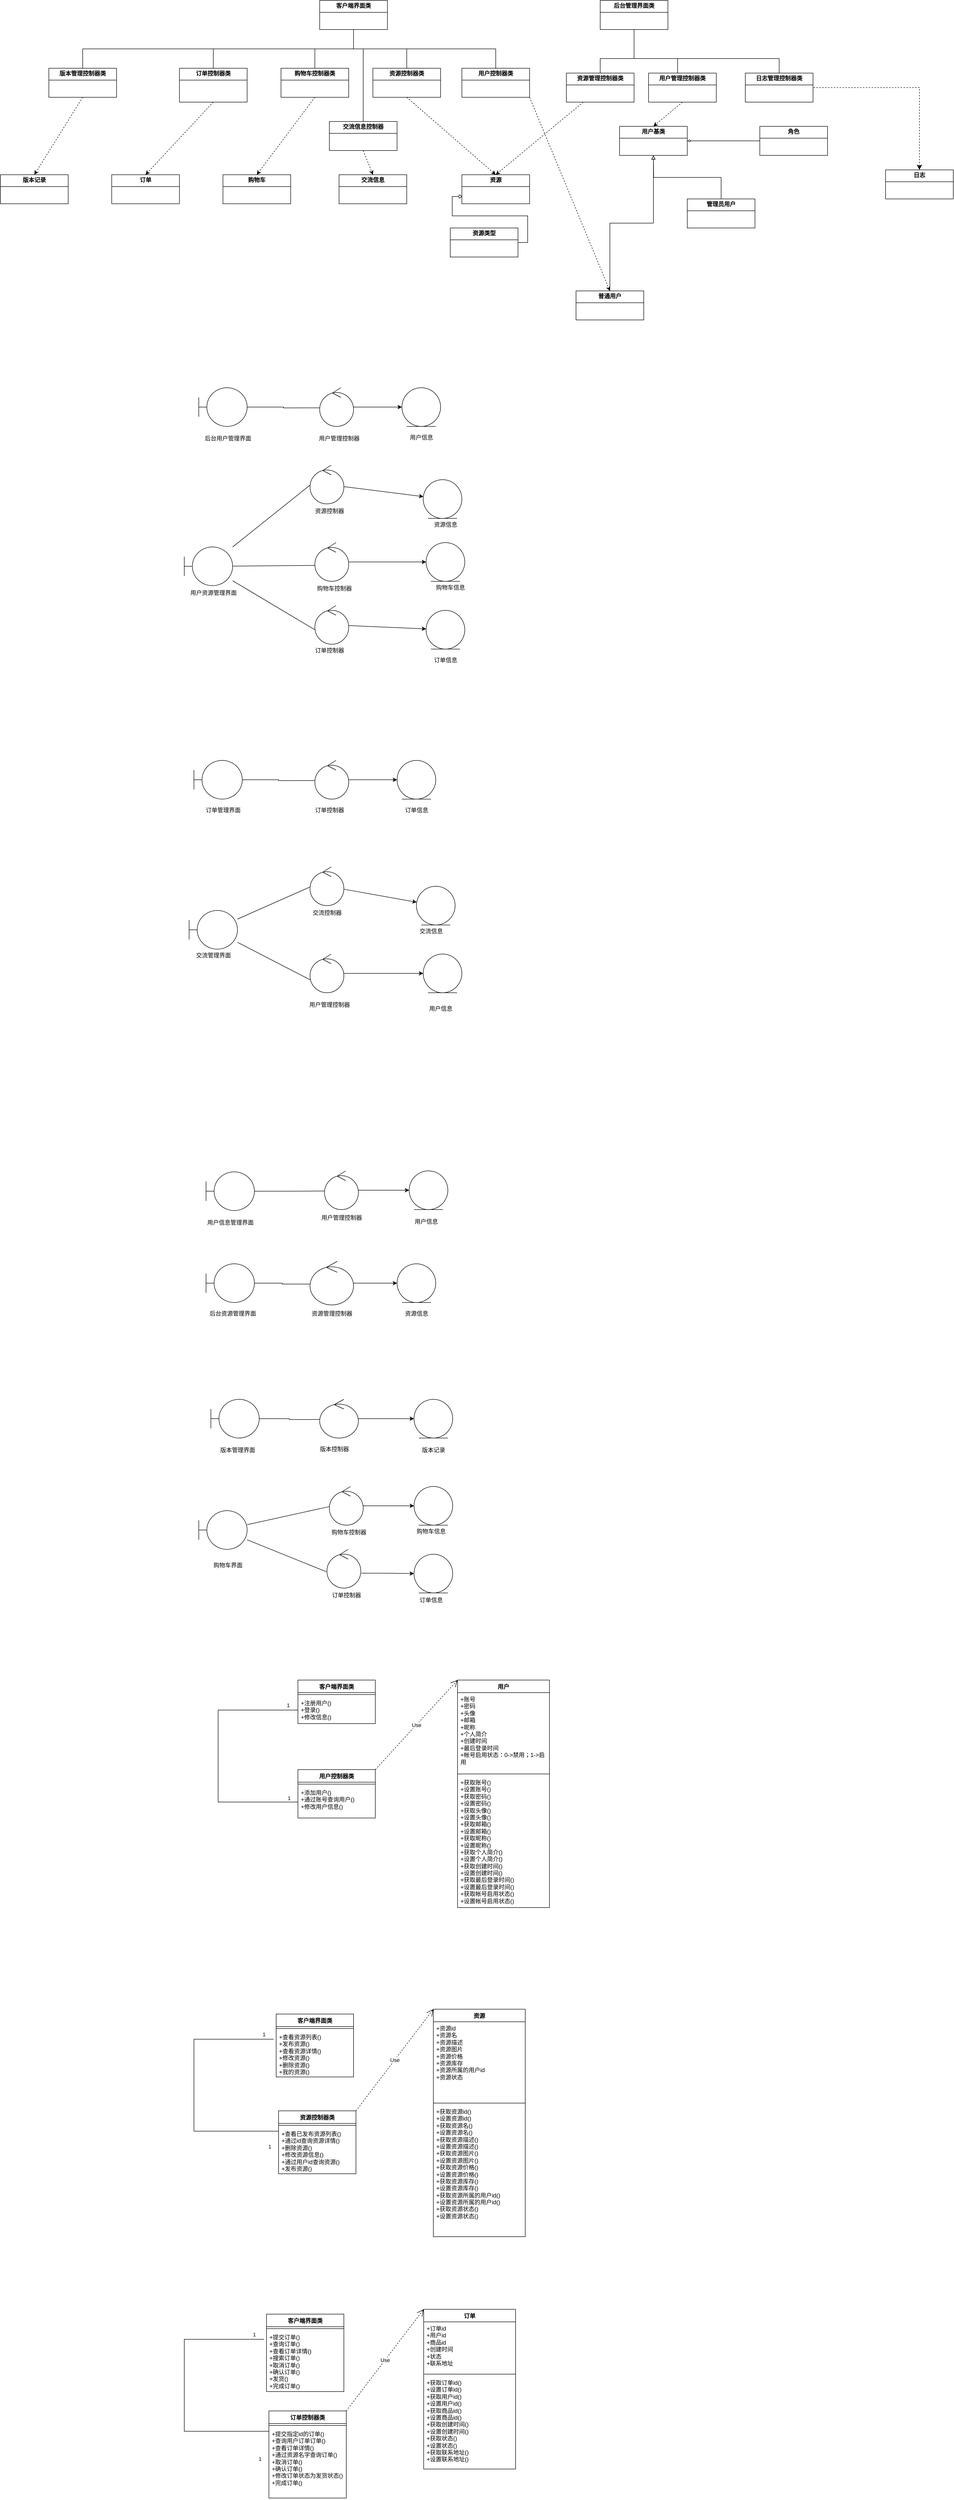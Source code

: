 <mxfile version="24.2.2" type="github" pages="2">
  <diagram id="C5RBs43oDa-KdzZeNtuy" name="Page-1">
    <mxGraphModel dx="2062" dy="624" grid="1" gridSize="10" guides="1" tooltips="1" connect="1" arrows="1" fold="1" page="1" pageScale="1" pageWidth="827" pageHeight="1169" math="0" shadow="0">
      <root>
        <mxCell id="WIyWlLk6GJQsqaUBKTNV-0" />
        <mxCell id="WIyWlLk6GJQsqaUBKTNV-1" parent="WIyWlLk6GJQsqaUBKTNV-0" />
        <mxCell id="E6fifJwDgSD8AQbSED46-12" style="edgeStyle=orthogonalEdgeStyle;rounded=0;orthogonalLoop=1;jettySize=auto;html=1;exitX=1;exitY=0.5;exitDx=0;exitDy=0;entryX=0.5;entryY=1;entryDx=0;entryDy=0;endArrow=none;endFill=0;" parent="WIyWlLk6GJQsqaUBKTNV-1" source="E6fifJwDgSD8AQbSED46-1" target="E6fifJwDgSD8AQbSED46-9" edge="1">
          <mxGeometry relative="1" as="geometry">
            <Array as="points">
              <mxPoint x="800" y="230" />
              <mxPoint x="720" y="230" />
              <mxPoint x="720" y="160" />
              <mxPoint x="630" y="160" />
            </Array>
          </mxGeometry>
        </mxCell>
        <mxCell id="E6fifJwDgSD8AQbSED46-47" style="rounded=0;orthogonalLoop=1;jettySize=auto;html=1;exitX=0.5;exitY=1;exitDx=0;exitDy=0;entryX=0.5;entryY=0;entryDx=0;entryDy=0;dashed=1;" parent="WIyWlLk6GJQsqaUBKTNV-1" source="E6fifJwDgSD8AQbSED46-1" target="E6fifJwDgSD8AQbSED46-13" edge="1">
          <mxGeometry relative="1" as="geometry" />
        </mxCell>
        <mxCell id="E6fifJwDgSD8AQbSED46-1" value="&lt;p style=&quot;margin:0px;margin-top:4px;text-align:center;&quot;&gt;&lt;b&gt;用户管理控制器类&lt;/b&gt;&lt;/p&gt;&lt;hr size=&quot;1&quot; style=&quot;border-style:solid;&quot;&gt;&lt;div style=&quot;height:2px;&quot;&gt;&lt;/div&gt;" style="verticalAlign=top;align=left;overflow=fill;html=1;whiteSpace=wrap;" parent="WIyWlLk6GJQsqaUBKTNV-1" vertex="1">
          <mxGeometry x="660" y="190" width="140" height="60" as="geometry" />
        </mxCell>
        <mxCell id="E6fifJwDgSD8AQbSED46-45" style="edgeStyle=orthogonalEdgeStyle;rounded=0;orthogonalLoop=1;jettySize=auto;html=1;exitX=0.5;exitY=0;exitDx=0;exitDy=0;endArrow=block;endFill=0;" parent="WIyWlLk6GJQsqaUBKTNV-1" source="E6fifJwDgSD8AQbSED46-2" edge="1">
          <mxGeometry relative="1" as="geometry">
            <mxPoint x="670" y="360" as="targetPoint" />
          </mxGeometry>
        </mxCell>
        <mxCell id="E6fifJwDgSD8AQbSED46-2" value="&lt;p style=&quot;margin:0px;margin-top:4px;text-align:center;&quot;&gt;&lt;b&gt;管理员用户&lt;/b&gt;&lt;/p&gt;&lt;hr size=&quot;1&quot; style=&quot;border-style:solid;&quot;&gt;&lt;div style=&quot;height:2px;&quot;&gt;&lt;/div&gt;" style="verticalAlign=top;align=left;overflow=fill;html=1;whiteSpace=wrap;" parent="WIyWlLk6GJQsqaUBKTNV-1" vertex="1">
          <mxGeometry x="740" y="450" width="140" height="60" as="geometry" />
        </mxCell>
        <mxCell id="E6fifJwDgSD8AQbSED46-46" style="edgeStyle=orthogonalEdgeStyle;rounded=0;orthogonalLoop=1;jettySize=auto;html=1;exitX=0;exitY=0.5;exitDx=0;exitDy=0;endArrow=diamondThin;endFill=0;" parent="WIyWlLk6GJQsqaUBKTNV-1" source="E6fifJwDgSD8AQbSED46-3" target="E6fifJwDgSD8AQbSED46-13" edge="1">
          <mxGeometry relative="1" as="geometry" />
        </mxCell>
        <mxCell id="E6fifJwDgSD8AQbSED46-3" value="&lt;p style=&quot;margin:0px;margin-top:4px;text-align:center;&quot;&gt;&lt;b&gt;角色&lt;/b&gt;&lt;/p&gt;&lt;hr size=&quot;1&quot; style=&quot;border-style:solid;&quot;&gt;&lt;div style=&quot;height:2px;&quot;&gt;&lt;/div&gt;" style="verticalAlign=top;align=left;overflow=fill;html=1;whiteSpace=wrap;" parent="WIyWlLk6GJQsqaUBKTNV-1" vertex="1">
          <mxGeometry x="890" y="300" width="140" height="60" as="geometry" />
        </mxCell>
        <mxCell id="E6fifJwDgSD8AQbSED46-4" value="&lt;p style=&quot;margin:0px;margin-top:4px;text-align:center;&quot;&gt;&lt;b&gt;资源&lt;/b&gt;&lt;/p&gt;&lt;hr size=&quot;1&quot; style=&quot;border-style:solid;&quot;&gt;&lt;div style=&quot;height:2px;&quot;&gt;&lt;/div&gt;" style="verticalAlign=top;align=left;overflow=fill;html=1;whiteSpace=wrap;" parent="WIyWlLk6GJQsqaUBKTNV-1" vertex="1">
          <mxGeometry x="274" y="400" width="140" height="60" as="geometry" />
        </mxCell>
        <mxCell id="E6fifJwDgSD8AQbSED46-22" style="edgeStyle=orthogonalEdgeStyle;rounded=0;orthogonalLoop=1;jettySize=auto;html=1;exitX=0.5;exitY=0;exitDx=0;exitDy=0;entryX=0.5;entryY=1;entryDx=0;entryDy=0;endArrow=none;endFill=0;" parent="WIyWlLk6GJQsqaUBKTNV-1" source="E6fifJwDgSD8AQbSED46-5" target="E6fifJwDgSD8AQbSED46-10" edge="1">
          <mxGeometry relative="1" as="geometry" />
        </mxCell>
        <mxCell id="E6fifJwDgSD8AQbSED46-33" style="rounded=0;orthogonalLoop=1;jettySize=auto;html=1;exitX=0.5;exitY=1;exitDx=0;exitDy=0;entryX=0.5;entryY=0;entryDx=0;entryDy=0;dashed=1;" parent="WIyWlLk6GJQsqaUBKTNV-1" source="E6fifJwDgSD8AQbSED46-5" target="E6fifJwDgSD8AQbSED46-20" edge="1">
          <mxGeometry relative="1" as="geometry" />
        </mxCell>
        <mxCell id="E6fifJwDgSD8AQbSED46-5" value="&lt;p style=&quot;margin:0px;margin-top:4px;text-align:center;&quot;&gt;&lt;b&gt;订单控制器类&lt;/b&gt;&lt;/p&gt;&lt;hr size=&quot;1&quot; style=&quot;border-style:solid;&quot;&gt;&lt;div style=&quot;height:2px;&quot;&gt;&lt;/div&gt;" style="verticalAlign=top;align=left;overflow=fill;html=1;whiteSpace=wrap;" parent="WIyWlLk6GJQsqaUBKTNV-1" vertex="1">
          <mxGeometry x="-310" y="180" width="140" height="70" as="geometry" />
        </mxCell>
        <mxCell id="E6fifJwDgSD8AQbSED46-7" value="&lt;p style=&quot;margin:0px;margin-top:4px;text-align:center;&quot;&gt;&lt;b&gt;购物车&lt;/b&gt;&lt;/p&gt;&lt;hr size=&quot;1&quot; style=&quot;border-style:solid;&quot;&gt;&lt;div style=&quot;height:2px;&quot;&gt;&lt;/div&gt;" style="verticalAlign=top;align=left;overflow=fill;html=1;whiteSpace=wrap;" parent="WIyWlLk6GJQsqaUBKTNV-1" vertex="1">
          <mxGeometry x="-220" y="400" width="140" height="60" as="geometry" />
        </mxCell>
        <mxCell id="E6fifJwDgSD8AQbSED46-8" value="&lt;p style=&quot;margin:0px;margin-top:4px;text-align:center;&quot;&gt;&lt;b&gt;交流信息&lt;/b&gt;&lt;/p&gt;&lt;hr size=&quot;1&quot; style=&quot;border-style:solid;&quot;&gt;&lt;div style=&quot;height:2px;&quot;&gt;&lt;/div&gt;" style="verticalAlign=top;align=left;overflow=fill;html=1;whiteSpace=wrap;" parent="WIyWlLk6GJQsqaUBKTNV-1" vertex="1">
          <mxGeometry x="20" y="400" width="140" height="60" as="geometry" />
        </mxCell>
        <mxCell id="E6fifJwDgSD8AQbSED46-9" value="&lt;p style=&quot;margin:0px;margin-top:4px;text-align:center;&quot;&gt;&lt;b&gt;后台管理界面类&lt;/b&gt;&lt;/p&gt;&lt;hr size=&quot;1&quot; style=&quot;border-style:solid;&quot;&gt;&lt;div style=&quot;height:2px;&quot;&gt;&lt;/div&gt;" style="verticalAlign=top;align=left;overflow=fill;html=1;whiteSpace=wrap;" parent="WIyWlLk6GJQsqaUBKTNV-1" vertex="1">
          <mxGeometry x="560" y="40" width="140" height="60" as="geometry" />
        </mxCell>
        <mxCell id="E6fifJwDgSD8AQbSED46-10" value="&lt;p style=&quot;margin:0px;margin-top:4px;text-align:center;&quot;&gt;&lt;b&gt;客户端界面类&lt;/b&gt;&lt;/p&gt;&lt;hr size=&quot;1&quot; style=&quot;border-style:solid;&quot;&gt;&lt;div style=&quot;height:2px;&quot;&gt;&lt;/div&gt;" style="verticalAlign=top;align=left;overflow=fill;html=1;whiteSpace=wrap;" parent="WIyWlLk6GJQsqaUBKTNV-1" vertex="1">
          <mxGeometry x="-20" y="40" width="140" height="60" as="geometry" />
        </mxCell>
        <mxCell id="E6fifJwDgSD8AQbSED46-13" value="&lt;p style=&quot;margin:0px;margin-top:4px;text-align:center;&quot;&gt;&lt;b&gt;用户基类&lt;/b&gt;&lt;/p&gt;&lt;hr size=&quot;1&quot; style=&quot;border-style:solid;&quot;&gt;&lt;div style=&quot;height:2px;&quot;&gt;&lt;/div&gt;" style="verticalAlign=top;align=left;overflow=fill;html=1;whiteSpace=wrap;" parent="WIyWlLk6GJQsqaUBKTNV-1" vertex="1">
          <mxGeometry x="600" y="300" width="140" height="60" as="geometry" />
        </mxCell>
        <mxCell id="E6fifJwDgSD8AQbSED46-44" style="edgeStyle=orthogonalEdgeStyle;rounded=0;orthogonalLoop=1;jettySize=auto;html=1;exitX=0.5;exitY=0;exitDx=0;exitDy=0;entryX=0.5;entryY=1;entryDx=0;entryDy=0;endArrow=block;endFill=0;" parent="WIyWlLk6GJQsqaUBKTNV-1" source="E6fifJwDgSD8AQbSED46-15" target="E6fifJwDgSD8AQbSED46-13" edge="1">
          <mxGeometry relative="1" as="geometry" />
        </mxCell>
        <mxCell id="E6fifJwDgSD8AQbSED46-15" value="&lt;p style=&quot;margin:0px;margin-top:4px;text-align:center;&quot;&gt;&lt;b&gt;普通用户&lt;/b&gt;&lt;/p&gt;&lt;hr size=&quot;1&quot; style=&quot;border-style:solid;&quot;&gt;&lt;div style=&quot;height:2px;&quot;&gt;&lt;/div&gt;" style="verticalAlign=top;align=left;overflow=fill;html=1;whiteSpace=wrap;" parent="WIyWlLk6GJQsqaUBKTNV-1" vertex="1">
          <mxGeometry x="510" y="640" width="140" height="60" as="geometry" />
        </mxCell>
        <mxCell id="E6fifJwDgSD8AQbSED46-17" style="edgeStyle=orthogonalEdgeStyle;rounded=0;orthogonalLoop=1;jettySize=auto;html=1;entryX=0.5;entryY=1;entryDx=0;entryDy=0;endArrow=none;endFill=0;" parent="WIyWlLk6GJQsqaUBKTNV-1" source="E6fifJwDgSD8AQbSED46-16" target="E6fifJwDgSD8AQbSED46-9" edge="1">
          <mxGeometry relative="1" as="geometry">
            <Array as="points">
              <mxPoint x="560" y="160" />
              <mxPoint x="630" y="160" />
            </Array>
          </mxGeometry>
        </mxCell>
        <mxCell id="E6fifJwDgSD8AQbSED46-43" style="rounded=0;orthogonalLoop=1;jettySize=auto;html=1;exitX=0.25;exitY=1;exitDx=0;exitDy=0;entryX=0.5;entryY=0;entryDx=0;entryDy=0;dashed=1;" parent="WIyWlLk6GJQsqaUBKTNV-1" source="E6fifJwDgSD8AQbSED46-16" target="E6fifJwDgSD8AQbSED46-4" edge="1">
          <mxGeometry relative="1" as="geometry" />
        </mxCell>
        <mxCell id="E6fifJwDgSD8AQbSED46-16" value="&lt;p style=&quot;margin:0px;margin-top:4px;text-align:center;&quot;&gt;&lt;b&gt;资源管理控制器类&lt;/b&gt;&lt;/p&gt;&lt;hr size=&quot;1&quot; style=&quot;border-style:solid;&quot;&gt;&lt;div style=&quot;height:2px;&quot;&gt;&lt;/div&gt;" style="verticalAlign=top;align=left;overflow=fill;html=1;whiteSpace=wrap;" parent="WIyWlLk6GJQsqaUBKTNV-1" vertex="1">
          <mxGeometry x="490" y="190" width="140" height="60" as="geometry" />
        </mxCell>
        <mxCell id="E6fifJwDgSD8AQbSED46-21" style="edgeStyle=orthogonalEdgeStyle;rounded=0;orthogonalLoop=1;jettySize=auto;html=1;exitX=0.5;exitY=0;exitDx=0;exitDy=0;endArrow=none;endFill=0;" parent="WIyWlLk6GJQsqaUBKTNV-1" source="E6fifJwDgSD8AQbSED46-19" target="E6fifJwDgSD8AQbSED46-10" edge="1">
          <mxGeometry relative="1" as="geometry" />
        </mxCell>
        <mxCell id="E6fifJwDgSD8AQbSED46-34" style="rounded=0;orthogonalLoop=1;jettySize=auto;html=1;exitX=0.5;exitY=1;exitDx=0;exitDy=0;entryX=0.5;entryY=0;entryDx=0;entryDy=0;dashed=1;" parent="WIyWlLk6GJQsqaUBKTNV-1" source="E6fifJwDgSD8AQbSED46-19" target="E6fifJwDgSD8AQbSED46-7" edge="1">
          <mxGeometry relative="1" as="geometry" />
        </mxCell>
        <mxCell id="E6fifJwDgSD8AQbSED46-19" value="&lt;p style=&quot;margin:0px;margin-top:4px;text-align:center;&quot;&gt;&lt;b&gt;购物车控制器类&lt;/b&gt;&lt;/p&gt;&lt;hr size=&quot;1&quot; style=&quot;border-style:solid;&quot;&gt;&lt;div style=&quot;height:2px;&quot;&gt;&lt;/div&gt;" style="verticalAlign=top;align=left;overflow=fill;html=1;whiteSpace=wrap;" parent="WIyWlLk6GJQsqaUBKTNV-1" vertex="1">
          <mxGeometry x="-100" y="180" width="140" height="60" as="geometry" />
        </mxCell>
        <mxCell id="E6fifJwDgSD8AQbSED46-20" value="&lt;p style=&quot;margin:0px;margin-top:4px;text-align:center;&quot;&gt;&lt;b&gt;订单&lt;/b&gt;&lt;/p&gt;&lt;hr size=&quot;1&quot; style=&quot;border-style:solid;&quot;&gt;&lt;div style=&quot;height:2px;&quot;&gt;&lt;/div&gt;" style="verticalAlign=top;align=left;overflow=fill;html=1;whiteSpace=wrap;" parent="WIyWlLk6GJQsqaUBKTNV-1" vertex="1">
          <mxGeometry x="-450" y="400" width="140" height="60" as="geometry" />
        </mxCell>
        <mxCell id="E6fifJwDgSD8AQbSED46-24" style="edgeStyle=orthogonalEdgeStyle;rounded=0;orthogonalLoop=1;jettySize=auto;html=1;exitX=0.5;exitY=0;exitDx=0;exitDy=0;entryX=0.5;entryY=1;entryDx=0;entryDy=0;endArrow=none;endFill=0;" parent="WIyWlLk6GJQsqaUBKTNV-1" source="E6fifJwDgSD8AQbSED46-23" target="E6fifJwDgSD8AQbSED46-10" edge="1">
          <mxGeometry relative="1" as="geometry" />
        </mxCell>
        <mxCell id="E6fifJwDgSD8AQbSED46-35" style="rounded=0;orthogonalLoop=1;jettySize=auto;html=1;exitX=0.5;exitY=1;exitDx=0;exitDy=0;entryX=0.5;entryY=0;entryDx=0;entryDy=0;dashed=1;" parent="WIyWlLk6GJQsqaUBKTNV-1" source="E6fifJwDgSD8AQbSED46-23" target="E6fifJwDgSD8AQbSED46-4" edge="1">
          <mxGeometry relative="1" as="geometry" />
        </mxCell>
        <mxCell id="E6fifJwDgSD8AQbSED46-23" value="&lt;p style=&quot;margin:0px;margin-top:4px;text-align:center;&quot;&gt;&lt;b&gt;资源控制器类&lt;/b&gt;&lt;/p&gt;&lt;hr size=&quot;1&quot; style=&quot;border-style:solid;&quot;&gt;&lt;div style=&quot;height:2px;&quot;&gt;&lt;/div&gt;" style="verticalAlign=top;align=left;overflow=fill;html=1;whiteSpace=wrap;" parent="WIyWlLk6GJQsqaUBKTNV-1" vertex="1">
          <mxGeometry x="90" y="180" width="140" height="60" as="geometry" />
        </mxCell>
        <mxCell id="E6fifJwDgSD8AQbSED46-26" style="edgeStyle=orthogonalEdgeStyle;rounded=0;orthogonalLoop=1;jettySize=auto;html=1;exitX=0.5;exitY=0;exitDx=0;exitDy=0;entryX=0.5;entryY=1;entryDx=0;entryDy=0;endArrow=none;endFill=0;" parent="WIyWlLk6GJQsqaUBKTNV-1" source="E6fifJwDgSD8AQbSED46-25" target="E6fifJwDgSD8AQbSED46-10" edge="1">
          <mxGeometry relative="1" as="geometry" />
        </mxCell>
        <mxCell id="E6fifJwDgSD8AQbSED46-42" style="rounded=0;orthogonalLoop=1;jettySize=auto;html=1;exitX=1;exitY=1;exitDx=0;exitDy=0;entryX=0.5;entryY=0;entryDx=0;entryDy=0;dashed=1;" parent="WIyWlLk6GJQsqaUBKTNV-1" source="E6fifJwDgSD8AQbSED46-25" target="E6fifJwDgSD8AQbSED46-15" edge="1">
          <mxGeometry relative="1" as="geometry" />
        </mxCell>
        <mxCell id="E6fifJwDgSD8AQbSED46-25" value="&lt;p style=&quot;margin:0px;margin-top:4px;text-align:center;&quot;&gt;&lt;b&gt;用户控制器类&lt;/b&gt;&lt;/p&gt;&lt;hr size=&quot;1&quot; style=&quot;border-style:solid;&quot;&gt;&lt;div style=&quot;height:2px;&quot;&gt;&lt;/div&gt;" style="verticalAlign=top;align=left;overflow=fill;html=1;whiteSpace=wrap;" parent="WIyWlLk6GJQsqaUBKTNV-1" vertex="1">
          <mxGeometry x="274" y="180" width="140" height="60" as="geometry" />
        </mxCell>
        <mxCell id="E6fifJwDgSD8AQbSED46-30" style="edgeStyle=orthogonalEdgeStyle;rounded=0;orthogonalLoop=1;jettySize=auto;html=1;exitX=0.5;exitY=0;exitDx=0;exitDy=0;entryX=0.5;entryY=1;entryDx=0;entryDy=0;endArrow=none;endFill=0;" parent="WIyWlLk6GJQsqaUBKTNV-1" source="E6fifJwDgSD8AQbSED46-27" target="E6fifJwDgSD8AQbSED46-10" edge="1">
          <mxGeometry relative="1" as="geometry" />
        </mxCell>
        <mxCell id="E6fifJwDgSD8AQbSED46-31" style="rounded=0;orthogonalLoop=1;jettySize=auto;html=1;exitX=0.5;exitY=1;exitDx=0;exitDy=0;entryX=0.5;entryY=0;entryDx=0;entryDy=0;endArrow=classic;endFill=1;dashed=1;" parent="WIyWlLk6GJQsqaUBKTNV-1" source="E6fifJwDgSD8AQbSED46-27" target="E6fifJwDgSD8AQbSED46-29" edge="1">
          <mxGeometry relative="1" as="geometry" />
        </mxCell>
        <mxCell id="E6fifJwDgSD8AQbSED46-27" value="&lt;p style=&quot;margin:0px;margin-top:4px;text-align:center;&quot;&gt;&lt;b&gt;版本管理控制器类&lt;/b&gt;&lt;/p&gt;&lt;hr size=&quot;1&quot; style=&quot;border-style:solid;&quot;&gt;&lt;div style=&quot;height:2px;&quot;&gt;&lt;/div&gt;" style="verticalAlign=top;align=left;overflow=fill;html=1;whiteSpace=wrap;" parent="WIyWlLk6GJQsqaUBKTNV-1" vertex="1">
          <mxGeometry x="-580" y="180" width="140" height="60" as="geometry" />
        </mxCell>
        <mxCell id="E6fifJwDgSD8AQbSED46-29" value="&lt;p style=&quot;margin:0px;margin-top:4px;text-align:center;&quot;&gt;&lt;b&gt;版本记录&lt;/b&gt;&lt;/p&gt;&lt;hr size=&quot;1&quot; style=&quot;border-style:solid;&quot;&gt;&lt;div style=&quot;height:2px;&quot;&gt;&lt;/div&gt;" style="verticalAlign=top;align=left;overflow=fill;html=1;whiteSpace=wrap;" parent="WIyWlLk6GJQsqaUBKTNV-1" vertex="1">
          <mxGeometry x="-680" y="400" width="140" height="60" as="geometry" />
        </mxCell>
        <mxCell id="E6fifJwDgSD8AQbSED46-40" style="edgeStyle=orthogonalEdgeStyle;rounded=0;orthogonalLoop=1;jettySize=auto;html=1;exitX=0.5;exitY=0;exitDx=0;exitDy=0;entryX=0.5;entryY=1;entryDx=0;entryDy=0;endArrow=none;endFill=0;" parent="WIyWlLk6GJQsqaUBKTNV-1" source="E6fifJwDgSD8AQbSED46-36" target="E6fifJwDgSD8AQbSED46-10" edge="1">
          <mxGeometry relative="1" as="geometry">
            <Array as="points">
              <mxPoint x="70" y="140" />
              <mxPoint x="50" y="140" />
            </Array>
          </mxGeometry>
        </mxCell>
        <mxCell id="E6fifJwDgSD8AQbSED46-41" style="rounded=0;orthogonalLoop=1;jettySize=auto;html=1;exitX=0.5;exitY=1;exitDx=0;exitDy=0;entryX=0.5;entryY=0;entryDx=0;entryDy=0;dashed=1;" parent="WIyWlLk6GJQsqaUBKTNV-1" source="E6fifJwDgSD8AQbSED46-36" target="E6fifJwDgSD8AQbSED46-8" edge="1">
          <mxGeometry relative="1" as="geometry" />
        </mxCell>
        <mxCell id="E6fifJwDgSD8AQbSED46-36" value="&lt;p style=&quot;margin:0px;margin-top:4px;text-align:center;&quot;&gt;&lt;b&gt;交流信息控制器&lt;/b&gt;&lt;/p&gt;&lt;hr size=&quot;1&quot; style=&quot;border-style:solid;&quot;&gt;&lt;div style=&quot;height:2px;&quot;&gt;&lt;/div&gt;" style="verticalAlign=top;align=left;overflow=fill;html=1;whiteSpace=wrap;" parent="WIyWlLk6GJQsqaUBKTNV-1" vertex="1">
          <mxGeometry y="290" width="140" height="60" as="geometry" />
        </mxCell>
        <mxCell id="E6fifJwDgSD8AQbSED46-49" style="edgeStyle=orthogonalEdgeStyle;rounded=0;orthogonalLoop=1;jettySize=auto;html=1;exitX=1;exitY=0.5;exitDx=0;exitDy=0;entryX=0;entryY=0.75;entryDx=0;entryDy=0;endArrow=diamond;endFill=0;" parent="WIyWlLk6GJQsqaUBKTNV-1" source="E6fifJwDgSD8AQbSED46-48" target="E6fifJwDgSD8AQbSED46-4" edge="1">
          <mxGeometry relative="1" as="geometry" />
        </mxCell>
        <mxCell id="E6fifJwDgSD8AQbSED46-48" value="&lt;p style=&quot;margin:0px;margin-top:4px;text-align:center;&quot;&gt;&lt;b&gt;资源类型&lt;/b&gt;&lt;/p&gt;&lt;hr size=&quot;1&quot; style=&quot;border-style:solid;&quot;&gt;&lt;div style=&quot;height:2px;&quot;&gt;&lt;/div&gt;" style="verticalAlign=top;align=left;overflow=fill;html=1;whiteSpace=wrap;" parent="WIyWlLk6GJQsqaUBKTNV-1" vertex="1">
          <mxGeometry x="250" y="510" width="140" height="60" as="geometry" />
        </mxCell>
        <mxCell id="E6fifJwDgSD8AQbSED46-54" value="" style="shape=umlBoundary;whiteSpace=wrap;html=1;" parent="WIyWlLk6GJQsqaUBKTNV-1" vertex="1">
          <mxGeometry x="-270" y="840" width="100" height="80" as="geometry" />
        </mxCell>
        <mxCell id="E6fifJwDgSD8AQbSED46-55" value="" style="ellipse;shape=umlEntity;whiteSpace=wrap;html=1;" parent="WIyWlLk6GJQsqaUBKTNV-1" vertex="1">
          <mxGeometry x="150" y="840" width="80" height="80" as="geometry" />
        </mxCell>
        <mxCell id="E6fifJwDgSD8AQbSED46-58" style="edgeStyle=orthogonalEdgeStyle;rounded=0;orthogonalLoop=1;jettySize=auto;html=1;" parent="WIyWlLk6GJQsqaUBKTNV-1" source="E6fifJwDgSD8AQbSED46-56" target="E6fifJwDgSD8AQbSED46-55" edge="1">
          <mxGeometry relative="1" as="geometry" />
        </mxCell>
        <mxCell id="E6fifJwDgSD8AQbSED46-56" value="" style="ellipse;shape=umlControl;whiteSpace=wrap;html=1;" parent="WIyWlLk6GJQsqaUBKTNV-1" vertex="1">
          <mxGeometry x="-20" y="840" width="70" height="80" as="geometry" />
        </mxCell>
        <mxCell id="E6fifJwDgSD8AQbSED46-57" style="edgeStyle=orthogonalEdgeStyle;rounded=0;orthogonalLoop=1;jettySize=auto;html=1;entryX=-0.007;entryY=0.521;entryDx=0;entryDy=0;entryPerimeter=0;endArrow=none;endFill=0;" parent="WIyWlLk6GJQsqaUBKTNV-1" source="E6fifJwDgSD8AQbSED46-54" target="E6fifJwDgSD8AQbSED46-56" edge="1">
          <mxGeometry relative="1" as="geometry" />
        </mxCell>
        <mxCell id="E6fifJwDgSD8AQbSED46-59" value="" style="shape=umlBoundary;whiteSpace=wrap;html=1;" parent="WIyWlLk6GJQsqaUBKTNV-1" vertex="1">
          <mxGeometry x="-300" y="1169" width="100" height="80" as="geometry" />
        </mxCell>
        <mxCell id="E6fifJwDgSD8AQbSED46-60" value="" style="ellipse;shape=umlEntity;whiteSpace=wrap;html=1;" parent="WIyWlLk6GJQsqaUBKTNV-1" vertex="1">
          <mxGeometry x="194" y="1030" width="80" height="80" as="geometry" />
        </mxCell>
        <mxCell id="E6fifJwDgSD8AQbSED46-61" style="rounded=0;orthogonalLoop=1;jettySize=auto;html=1;" parent="WIyWlLk6GJQsqaUBKTNV-1" source="E6fifJwDgSD8AQbSED46-62" target="E6fifJwDgSD8AQbSED46-60" edge="1">
          <mxGeometry relative="1" as="geometry" />
        </mxCell>
        <mxCell id="E6fifJwDgSD8AQbSED46-62" value="" style="ellipse;shape=umlControl;whiteSpace=wrap;html=1;" parent="WIyWlLk6GJQsqaUBKTNV-1" vertex="1">
          <mxGeometry x="-40" y="1000" width="70" height="80" as="geometry" />
        </mxCell>
        <mxCell id="E6fifJwDgSD8AQbSED46-63" style="rounded=0;orthogonalLoop=1;jettySize=auto;html=1;entryX=-0.007;entryY=0.521;entryDx=0;entryDy=0;entryPerimeter=0;endArrow=none;endFill=0;" parent="WIyWlLk6GJQsqaUBKTNV-1" source="E6fifJwDgSD8AQbSED46-59" target="E6fifJwDgSD8AQbSED46-62" edge="1">
          <mxGeometry relative="1" as="geometry" />
        </mxCell>
        <mxCell id="E6fifJwDgSD8AQbSED46-67" style="rounded=0;orthogonalLoop=1;jettySize=auto;html=1;entryX=0;entryY=0.5;entryDx=0;entryDy=0;" parent="WIyWlLk6GJQsqaUBKTNV-1" source="E6fifJwDgSD8AQbSED46-64" target="E6fifJwDgSD8AQbSED46-65" edge="1">
          <mxGeometry relative="1" as="geometry" />
        </mxCell>
        <mxCell id="E6fifJwDgSD8AQbSED46-64" value="" style="ellipse;shape=umlControl;whiteSpace=wrap;html=1;" parent="WIyWlLk6GJQsqaUBKTNV-1" vertex="1">
          <mxGeometry x="-30" y="1160" width="70" height="80" as="geometry" />
        </mxCell>
        <mxCell id="E6fifJwDgSD8AQbSED46-65" value="" style="ellipse;shape=umlEntity;whiteSpace=wrap;html=1;" parent="WIyWlLk6GJQsqaUBKTNV-1" vertex="1">
          <mxGeometry x="200" y="1160" width="80" height="80" as="geometry" />
        </mxCell>
        <mxCell id="E6fifJwDgSD8AQbSED46-66" style="rounded=0;orthogonalLoop=1;jettySize=auto;html=1;entryX=-0.006;entryY=0.589;entryDx=0;entryDy=0;entryPerimeter=0;endArrow=none;endFill=0;" parent="WIyWlLk6GJQsqaUBKTNV-1" source="E6fifJwDgSD8AQbSED46-59" target="E6fifJwDgSD8AQbSED46-64" edge="1">
          <mxGeometry relative="1" as="geometry" />
        </mxCell>
        <mxCell id="E6fifJwDgSD8AQbSED46-71" style="rounded=0;orthogonalLoop=1;jettySize=auto;html=1;" parent="WIyWlLk6GJQsqaUBKTNV-1" source="E6fifJwDgSD8AQbSED46-68" target="E6fifJwDgSD8AQbSED46-70" edge="1">
          <mxGeometry relative="1" as="geometry" />
        </mxCell>
        <mxCell id="E6fifJwDgSD8AQbSED46-68" value="" style="ellipse;shape=umlControl;whiteSpace=wrap;html=1;" parent="WIyWlLk6GJQsqaUBKTNV-1" vertex="1">
          <mxGeometry x="-30" y="1290" width="70" height="80" as="geometry" />
        </mxCell>
        <mxCell id="E6fifJwDgSD8AQbSED46-69" style="rounded=0;orthogonalLoop=1;jettySize=auto;html=1;entryX=-0.006;entryY=0.623;entryDx=0;entryDy=0;entryPerimeter=0;endArrow=none;endFill=0;" parent="WIyWlLk6GJQsqaUBKTNV-1" source="E6fifJwDgSD8AQbSED46-59" target="E6fifJwDgSD8AQbSED46-68" edge="1">
          <mxGeometry relative="1" as="geometry" />
        </mxCell>
        <mxCell id="E6fifJwDgSD8AQbSED46-70" value="" style="ellipse;shape=umlEntity;whiteSpace=wrap;html=1;" parent="WIyWlLk6GJQsqaUBKTNV-1" vertex="1">
          <mxGeometry x="200" y="1300" width="80" height="80" as="geometry" />
        </mxCell>
        <mxCell id="E6fifJwDgSD8AQbSED46-72" value="" style="shape=umlBoundary;whiteSpace=wrap;html=1;" parent="WIyWlLk6GJQsqaUBKTNV-1" vertex="1">
          <mxGeometry x="-280" y="1610" width="100" height="80" as="geometry" />
        </mxCell>
        <mxCell id="E6fifJwDgSD8AQbSED46-73" value="" style="ellipse;shape=umlEntity;whiteSpace=wrap;html=1;" parent="WIyWlLk6GJQsqaUBKTNV-1" vertex="1">
          <mxGeometry x="140" y="1610" width="80" height="80" as="geometry" />
        </mxCell>
        <mxCell id="E6fifJwDgSD8AQbSED46-74" style="edgeStyle=orthogonalEdgeStyle;rounded=0;orthogonalLoop=1;jettySize=auto;html=1;" parent="WIyWlLk6GJQsqaUBKTNV-1" source="E6fifJwDgSD8AQbSED46-75" target="E6fifJwDgSD8AQbSED46-73" edge="1">
          <mxGeometry relative="1" as="geometry" />
        </mxCell>
        <mxCell id="E6fifJwDgSD8AQbSED46-75" value="" style="ellipse;shape=umlControl;whiteSpace=wrap;html=1;" parent="WIyWlLk6GJQsqaUBKTNV-1" vertex="1">
          <mxGeometry x="-30" y="1610" width="70" height="80" as="geometry" />
        </mxCell>
        <mxCell id="E6fifJwDgSD8AQbSED46-76" style="edgeStyle=orthogonalEdgeStyle;rounded=0;orthogonalLoop=1;jettySize=auto;html=1;entryX=-0.007;entryY=0.521;entryDx=0;entryDy=0;entryPerimeter=0;endArrow=none;endFill=0;" parent="WIyWlLk6GJQsqaUBKTNV-1" source="E6fifJwDgSD8AQbSED46-72" target="E6fifJwDgSD8AQbSED46-75" edge="1">
          <mxGeometry relative="1" as="geometry" />
        </mxCell>
        <mxCell id="E6fifJwDgSD8AQbSED46-77" value="" style="shape=umlBoundary;whiteSpace=wrap;html=1;" parent="WIyWlLk6GJQsqaUBKTNV-1" vertex="1">
          <mxGeometry x="-290" y="1920" width="100" height="80" as="geometry" />
        </mxCell>
        <mxCell id="E6fifJwDgSD8AQbSED46-78" value="" style="ellipse;shape=umlEntity;whiteSpace=wrap;html=1;" parent="WIyWlLk6GJQsqaUBKTNV-1" vertex="1">
          <mxGeometry x="180" y="1870" width="80" height="80" as="geometry" />
        </mxCell>
        <mxCell id="E6fifJwDgSD8AQbSED46-79" style="rounded=0;orthogonalLoop=1;jettySize=auto;html=1;" parent="WIyWlLk6GJQsqaUBKTNV-1" source="E6fifJwDgSD8AQbSED46-80" target="E6fifJwDgSD8AQbSED46-78" edge="1">
          <mxGeometry relative="1" as="geometry" />
        </mxCell>
        <mxCell id="E6fifJwDgSD8AQbSED46-80" value="" style="ellipse;shape=umlControl;whiteSpace=wrap;html=1;" parent="WIyWlLk6GJQsqaUBKTNV-1" vertex="1">
          <mxGeometry x="-40" y="1830" width="70" height="80" as="geometry" />
        </mxCell>
        <mxCell id="E6fifJwDgSD8AQbSED46-81" style="rounded=0;orthogonalLoop=1;jettySize=auto;html=1;entryX=-0.007;entryY=0.521;entryDx=0;entryDy=0;entryPerimeter=0;endArrow=none;endFill=0;" parent="WIyWlLk6GJQsqaUBKTNV-1" source="E6fifJwDgSD8AQbSED46-77" target="E6fifJwDgSD8AQbSED46-80" edge="1">
          <mxGeometry relative="1" as="geometry" />
        </mxCell>
        <mxCell id="E6fifJwDgSD8AQbSED46-83" value="" style="ellipse;shape=umlEntity;whiteSpace=wrap;html=1;" parent="WIyWlLk6GJQsqaUBKTNV-1" vertex="1">
          <mxGeometry x="194" y="2010" width="80" height="80" as="geometry" />
        </mxCell>
        <mxCell id="E6fifJwDgSD8AQbSED46-88" style="edgeStyle=orthogonalEdgeStyle;rounded=0;orthogonalLoop=1;jettySize=auto;html=1;" parent="WIyWlLk6GJQsqaUBKTNV-1" source="E6fifJwDgSD8AQbSED46-84" target="E6fifJwDgSD8AQbSED46-83" edge="1">
          <mxGeometry relative="1" as="geometry" />
        </mxCell>
        <mxCell id="E6fifJwDgSD8AQbSED46-84" value="" style="ellipse;shape=umlControl;whiteSpace=wrap;html=1;" parent="WIyWlLk6GJQsqaUBKTNV-1" vertex="1">
          <mxGeometry x="-40" y="2010" width="70" height="80" as="geometry" />
        </mxCell>
        <mxCell id="E6fifJwDgSD8AQbSED46-85" style="rounded=0;orthogonalLoop=1;jettySize=auto;html=1;entryX=0.006;entryY=0.667;entryDx=0;entryDy=0;entryPerimeter=0;endArrow=none;endFill=0;" parent="WIyWlLk6GJQsqaUBKTNV-1" source="E6fifJwDgSD8AQbSED46-77" target="E6fifJwDgSD8AQbSED46-84" edge="1">
          <mxGeometry relative="1" as="geometry" />
        </mxCell>
        <mxCell id="E6fifJwDgSD8AQbSED46-89" value="" style="shape=umlBoundary;whiteSpace=wrap;html=1;" parent="WIyWlLk6GJQsqaUBKTNV-1" vertex="1">
          <mxGeometry x="-255" y="2460" width="100" height="80" as="geometry" />
        </mxCell>
        <mxCell id="E6fifJwDgSD8AQbSED46-90" value="" style="ellipse;shape=umlEntity;whiteSpace=wrap;html=1;" parent="WIyWlLk6GJQsqaUBKTNV-1" vertex="1">
          <mxGeometry x="165" y="2458" width="80" height="80" as="geometry" />
        </mxCell>
        <mxCell id="E6fifJwDgSD8AQbSED46-91" style="edgeStyle=orthogonalEdgeStyle;rounded=0;orthogonalLoop=1;jettySize=auto;html=1;" parent="WIyWlLk6GJQsqaUBKTNV-1" source="E6fifJwDgSD8AQbSED46-92" target="E6fifJwDgSD8AQbSED46-90" edge="1">
          <mxGeometry relative="1" as="geometry" />
        </mxCell>
        <mxCell id="E6fifJwDgSD8AQbSED46-92" value="" style="ellipse;shape=umlControl;whiteSpace=wrap;html=1;" parent="WIyWlLk6GJQsqaUBKTNV-1" vertex="1">
          <mxGeometry x="-10" y="2458" width="70" height="80" as="geometry" />
        </mxCell>
        <mxCell id="E6fifJwDgSD8AQbSED46-93" style="edgeStyle=orthogonalEdgeStyle;rounded=0;orthogonalLoop=1;jettySize=auto;html=1;entryX=-0.007;entryY=0.521;entryDx=0;entryDy=0;entryPerimeter=0;endArrow=none;endFill=0;" parent="WIyWlLk6GJQsqaUBKTNV-1" source="E6fifJwDgSD8AQbSED46-89" target="E6fifJwDgSD8AQbSED46-92" edge="1">
          <mxGeometry relative="1" as="geometry" />
        </mxCell>
        <mxCell id="E6fifJwDgSD8AQbSED46-94" value="" style="shape=umlBoundary;whiteSpace=wrap;html=1;" parent="WIyWlLk6GJQsqaUBKTNV-1" vertex="1">
          <mxGeometry x="-255" y="2650" width="100" height="80" as="geometry" />
        </mxCell>
        <mxCell id="E6fifJwDgSD8AQbSED46-95" value="" style="ellipse;shape=umlEntity;whiteSpace=wrap;html=1;" parent="WIyWlLk6GJQsqaUBKTNV-1" vertex="1">
          <mxGeometry x="140" y="2650" width="80" height="80" as="geometry" />
        </mxCell>
        <mxCell id="E6fifJwDgSD8AQbSED46-96" style="edgeStyle=orthogonalEdgeStyle;rounded=0;orthogonalLoop=1;jettySize=auto;html=1;" parent="WIyWlLk6GJQsqaUBKTNV-1" source="E6fifJwDgSD8AQbSED46-97" target="E6fifJwDgSD8AQbSED46-95" edge="1">
          <mxGeometry relative="1" as="geometry" />
        </mxCell>
        <mxCell id="E6fifJwDgSD8AQbSED46-97" value="" style="ellipse;shape=umlControl;whiteSpace=wrap;html=1;" parent="WIyWlLk6GJQsqaUBKTNV-1" vertex="1">
          <mxGeometry x="-40" y="2645" width="90" height="90" as="geometry" />
        </mxCell>
        <mxCell id="E6fifJwDgSD8AQbSED46-98" style="edgeStyle=orthogonalEdgeStyle;rounded=0;orthogonalLoop=1;jettySize=auto;html=1;entryX=-0.007;entryY=0.521;entryDx=0;entryDy=0;entryPerimeter=0;endArrow=none;endFill=0;" parent="WIyWlLk6GJQsqaUBKTNV-1" source="E6fifJwDgSD8AQbSED46-94" target="E6fifJwDgSD8AQbSED46-97" edge="1">
          <mxGeometry relative="1" as="geometry" />
        </mxCell>
        <mxCell id="E6fifJwDgSD8AQbSED46-99" value="" style="shape=umlBoundary;whiteSpace=wrap;html=1;" parent="WIyWlLk6GJQsqaUBKTNV-1" vertex="1">
          <mxGeometry x="-245" y="2930" width="100" height="80" as="geometry" />
        </mxCell>
        <mxCell id="E6fifJwDgSD8AQbSED46-100" value="" style="ellipse;shape=umlEntity;whiteSpace=wrap;html=1;" parent="WIyWlLk6GJQsqaUBKTNV-1" vertex="1">
          <mxGeometry x="175" y="2930" width="80" height="80" as="geometry" />
        </mxCell>
        <mxCell id="E6fifJwDgSD8AQbSED46-101" style="edgeStyle=orthogonalEdgeStyle;rounded=0;orthogonalLoop=1;jettySize=auto;html=1;" parent="WIyWlLk6GJQsqaUBKTNV-1" source="E6fifJwDgSD8AQbSED46-102" target="E6fifJwDgSD8AQbSED46-100" edge="1">
          <mxGeometry relative="1" as="geometry" />
        </mxCell>
        <mxCell id="E6fifJwDgSD8AQbSED46-102" value="" style="ellipse;shape=umlControl;whiteSpace=wrap;html=1;" parent="WIyWlLk6GJQsqaUBKTNV-1" vertex="1">
          <mxGeometry x="-20" y="2930" width="80" height="80" as="geometry" />
        </mxCell>
        <mxCell id="E6fifJwDgSD8AQbSED46-103" style="edgeStyle=orthogonalEdgeStyle;rounded=0;orthogonalLoop=1;jettySize=auto;html=1;entryX=-0.007;entryY=0.521;entryDx=0;entryDy=0;entryPerimeter=0;endArrow=none;endFill=0;" parent="WIyWlLk6GJQsqaUBKTNV-1" source="E6fifJwDgSD8AQbSED46-99" target="E6fifJwDgSD8AQbSED46-102" edge="1">
          <mxGeometry relative="1" as="geometry" />
        </mxCell>
        <mxCell id="E6fifJwDgSD8AQbSED46-104" value="" style="shape=umlBoundary;whiteSpace=wrap;html=1;" parent="WIyWlLk6GJQsqaUBKTNV-1" vertex="1">
          <mxGeometry x="-270" y="3160" width="100" height="80" as="geometry" />
        </mxCell>
        <mxCell id="E6fifJwDgSD8AQbSED46-105" value="" style="ellipse;shape=umlEntity;whiteSpace=wrap;html=1;" parent="WIyWlLk6GJQsqaUBKTNV-1" vertex="1">
          <mxGeometry x="175" y="3110" width="80" height="80" as="geometry" />
        </mxCell>
        <mxCell id="E6fifJwDgSD8AQbSED46-106" style="edgeStyle=orthogonalEdgeStyle;rounded=0;orthogonalLoop=1;jettySize=auto;html=1;" parent="WIyWlLk6GJQsqaUBKTNV-1" source="E6fifJwDgSD8AQbSED46-107" target="E6fifJwDgSD8AQbSED46-105" edge="1">
          <mxGeometry relative="1" as="geometry" />
        </mxCell>
        <mxCell id="E6fifJwDgSD8AQbSED46-107" value="" style="ellipse;shape=umlControl;whiteSpace=wrap;html=1;" parent="WIyWlLk6GJQsqaUBKTNV-1" vertex="1">
          <mxGeometry y="3110" width="70" height="80" as="geometry" />
        </mxCell>
        <mxCell id="E6fifJwDgSD8AQbSED46-108" style="rounded=0;orthogonalLoop=1;jettySize=auto;html=1;entryX=-0.007;entryY=0.521;entryDx=0;entryDy=0;entryPerimeter=0;endArrow=none;endFill=0;" parent="WIyWlLk6GJQsqaUBKTNV-1" source="E6fifJwDgSD8AQbSED46-104" target="E6fifJwDgSD8AQbSED46-107" edge="1">
          <mxGeometry relative="1" as="geometry" />
        </mxCell>
        <mxCell id="E6fifJwDgSD8AQbSED46-113" style="edgeStyle=orthogonalEdgeStyle;rounded=0;orthogonalLoop=1;jettySize=auto;html=1;entryX=0;entryY=0.5;entryDx=0;entryDy=0;exitX=1.017;exitY=0.615;exitDx=0;exitDy=0;exitPerimeter=0;" parent="WIyWlLk6GJQsqaUBKTNV-1" source="E6fifJwDgSD8AQbSED46-109" target="E6fifJwDgSD8AQbSED46-111" edge="1">
          <mxGeometry relative="1" as="geometry">
            <mxPoint x="70" y="3280" as="sourcePoint" />
          </mxGeometry>
        </mxCell>
        <mxCell id="E6fifJwDgSD8AQbSED46-109" value="" style="ellipse;shape=umlControl;whiteSpace=wrap;html=1;" parent="WIyWlLk6GJQsqaUBKTNV-1" vertex="1">
          <mxGeometry x="-5" y="3240" width="70" height="80" as="geometry" />
        </mxCell>
        <mxCell id="E6fifJwDgSD8AQbSED46-111" value="" style="ellipse;shape=umlEntity;whiteSpace=wrap;html=1;" parent="WIyWlLk6GJQsqaUBKTNV-1" vertex="1">
          <mxGeometry x="175" y="3250" width="80" height="80" as="geometry" />
        </mxCell>
        <mxCell id="E6fifJwDgSD8AQbSED46-112" style="rounded=0;orthogonalLoop=1;jettySize=auto;html=1;entryX=-0.015;entryY=0.579;entryDx=0;entryDy=0;entryPerimeter=0;startArrow=none;startFill=0;endArrow=none;endFill=0;" parent="WIyWlLk6GJQsqaUBKTNV-1" source="E6fifJwDgSD8AQbSED46-104" target="E6fifJwDgSD8AQbSED46-109" edge="1">
          <mxGeometry relative="1" as="geometry" />
        </mxCell>
        <mxCell id="UZ-lk1uzCQPfoFl7Dt6r-1" style="edgeStyle=orthogonalEdgeStyle;rounded=0;orthogonalLoop=1;jettySize=auto;html=1;exitX=0.5;exitY=0;exitDx=0;exitDy=0;entryX=0.5;entryY=1;entryDx=0;entryDy=0;fontSize=12;startSize=8;endSize=8;endArrow=none;endFill=0;" parent="WIyWlLk6GJQsqaUBKTNV-1" source="UZ-lk1uzCQPfoFl7Dt6r-0" target="E6fifJwDgSD8AQbSED46-9" edge="1">
          <mxGeometry relative="1" as="geometry">
            <Array as="points">
              <mxPoint x="930" y="160" />
              <mxPoint x="630" y="160" />
            </Array>
          </mxGeometry>
        </mxCell>
        <mxCell id="UZ-lk1uzCQPfoFl7Dt6r-0" value="&lt;p style=&quot;margin:0px;margin-top:4px;text-align:center;&quot;&gt;&lt;b&gt;日志管理控制器类&lt;/b&gt;&lt;/p&gt;&lt;hr size=&quot;1&quot; style=&quot;border-style:solid;&quot;&gt;&lt;div style=&quot;height:2px;&quot;&gt;&lt;/div&gt;" style="verticalAlign=top;align=left;overflow=fill;html=1;whiteSpace=wrap;" parent="WIyWlLk6GJQsqaUBKTNV-1" vertex="1">
          <mxGeometry x="860" y="190" width="140" height="60" as="geometry" />
        </mxCell>
        <mxCell id="lczEhfvLhjUyzwSgQwKZ-1" style="edgeStyle=orthogonalEdgeStyle;rounded=0;orthogonalLoop=1;jettySize=auto;html=1;exitX=0.5;exitY=0;exitDx=0;exitDy=0;entryX=1;entryY=0.5;entryDx=0;entryDy=0;fontSize=12;startSize=8;endSize=8;strokeColor=default;endArrow=none;endFill=0;startArrow=classic;startFill=1;dashed=1;" parent="WIyWlLk6GJQsqaUBKTNV-1" source="lczEhfvLhjUyzwSgQwKZ-0" target="UZ-lk1uzCQPfoFl7Dt6r-0" edge="1">
          <mxGeometry relative="1" as="geometry" />
        </mxCell>
        <mxCell id="lczEhfvLhjUyzwSgQwKZ-0" value="&lt;p style=&quot;margin:0px;margin-top:4px;text-align:center;&quot;&gt;&lt;b&gt;日志&lt;/b&gt;&lt;/p&gt;&lt;hr size=&quot;1&quot; style=&quot;border-style:solid;&quot;&gt;&lt;div style=&quot;height:2px;&quot;&gt;&lt;/div&gt;" style="verticalAlign=top;align=left;overflow=fill;html=1;whiteSpace=wrap;" parent="WIyWlLk6GJQsqaUBKTNV-1" vertex="1">
          <mxGeometry x="1150" y="390" width="140" height="60" as="geometry" />
        </mxCell>
        <mxCell id="99wwbkXpeO_ZslLZrM_r-0" value="用户信息管理界面" style="text;html=1;align=center;verticalAlign=middle;resizable=0;points=[];autosize=1;strokeColor=none;fillColor=none;" parent="WIyWlLk6GJQsqaUBKTNV-1" vertex="1">
          <mxGeometry x="-265" y="2550" width="120" height="30" as="geometry" />
        </mxCell>
        <mxCell id="99wwbkXpeO_ZslLZrM_r-1" value="用户管理控制器" style="text;html=1;align=center;verticalAlign=middle;resizable=0;points=[];autosize=1;strokeColor=none;fillColor=none;" parent="WIyWlLk6GJQsqaUBKTNV-1" vertex="1">
          <mxGeometry x="-30" y="2540" width="110" height="30" as="geometry" />
        </mxCell>
        <mxCell id="99wwbkXpeO_ZslLZrM_r-2" value="用户信息" style="text;html=1;align=center;verticalAlign=middle;resizable=0;points=[];autosize=1;strokeColor=none;fillColor=none;" parent="WIyWlLk6GJQsqaUBKTNV-1" vertex="1">
          <mxGeometry x="165" y="2548" width="70" height="30" as="geometry" />
        </mxCell>
        <mxCell id="99wwbkXpeO_ZslLZrM_r-3" value="后台资源管理界面" style="text;html=1;align=center;verticalAlign=middle;resizable=0;points=[];autosize=1;strokeColor=none;fillColor=none;" parent="WIyWlLk6GJQsqaUBKTNV-1" vertex="1">
          <mxGeometry x="-260" y="2738" width="120" height="30" as="geometry" />
        </mxCell>
        <mxCell id="99wwbkXpeO_ZslLZrM_r-4" value="资源管理控制器" style="text;html=1;align=center;verticalAlign=middle;resizable=0;points=[];autosize=1;strokeColor=none;fillColor=none;" parent="WIyWlLk6GJQsqaUBKTNV-1" vertex="1">
          <mxGeometry x="-50" y="2738" width="110" height="30" as="geometry" />
        </mxCell>
        <mxCell id="99wwbkXpeO_ZslLZrM_r-5" value="资源信息" style="text;html=1;align=center;verticalAlign=middle;resizable=0;points=[];autosize=1;strokeColor=none;fillColor=none;" parent="WIyWlLk6GJQsqaUBKTNV-1" vertex="1">
          <mxGeometry x="145" y="2738" width="70" height="30" as="geometry" />
        </mxCell>
        <mxCell id="99wwbkXpeO_ZslLZrM_r-6" value="版本管理界面" style="text;html=1;align=center;verticalAlign=middle;resizable=0;points=[];autosize=1;strokeColor=none;fillColor=none;" parent="WIyWlLk6GJQsqaUBKTNV-1" vertex="1">
          <mxGeometry x="-240" y="3020" width="100" height="30" as="geometry" />
        </mxCell>
        <mxCell id="99wwbkXpeO_ZslLZrM_r-7" value="版本控制器" style="text;html=1;align=center;verticalAlign=middle;resizable=0;points=[];autosize=1;strokeColor=none;fillColor=none;" parent="WIyWlLk6GJQsqaUBKTNV-1" vertex="1">
          <mxGeometry x="-30" y="3018" width="80" height="30" as="geometry" />
        </mxCell>
        <mxCell id="99wwbkXpeO_ZslLZrM_r-8" value="版本记录" style="text;html=1;align=center;verticalAlign=middle;resizable=0;points=[];autosize=1;strokeColor=none;fillColor=none;" parent="WIyWlLk6GJQsqaUBKTNV-1" vertex="1">
          <mxGeometry x="180" y="3020" width="70" height="30" as="geometry" />
        </mxCell>
        <mxCell id="99wwbkXpeO_ZslLZrM_r-9" value="购物车界面" style="text;html=1;align=center;verticalAlign=middle;resizable=0;points=[];autosize=1;strokeColor=none;fillColor=none;" parent="WIyWlLk6GJQsqaUBKTNV-1" vertex="1">
          <mxGeometry x="-250" y="3258" width="80" height="30" as="geometry" />
        </mxCell>
        <mxCell id="99wwbkXpeO_ZslLZrM_r-10" value="购物车控制器" style="text;html=1;align=center;verticalAlign=middle;resizable=0;points=[];autosize=1;strokeColor=none;fillColor=none;" parent="WIyWlLk6GJQsqaUBKTNV-1" vertex="1">
          <mxGeometry x="-10" y="3190" width="100" height="30" as="geometry" />
        </mxCell>
        <mxCell id="99wwbkXpeO_ZslLZrM_r-11" value="订单控制器" style="text;html=1;align=center;verticalAlign=middle;resizable=0;points=[];autosize=1;strokeColor=none;fillColor=none;" parent="WIyWlLk6GJQsqaUBKTNV-1" vertex="1">
          <mxGeometry x="-5" y="3320" width="80" height="30" as="geometry" />
        </mxCell>
        <mxCell id="99wwbkXpeO_ZslLZrM_r-12" value="订单信息" style="text;html=1;align=center;verticalAlign=middle;resizable=0;points=[];autosize=1;strokeColor=none;fillColor=none;" parent="WIyWlLk6GJQsqaUBKTNV-1" vertex="1">
          <mxGeometry x="175" y="3330" width="70" height="30" as="geometry" />
        </mxCell>
        <mxCell id="99wwbkXpeO_ZslLZrM_r-14" value="购物车信息" style="text;html=1;align=center;verticalAlign=middle;resizable=0;points=[];autosize=1;strokeColor=none;fillColor=none;" parent="WIyWlLk6GJQsqaUBKTNV-1" vertex="1">
          <mxGeometry x="170" y="3188" width="80" height="30" as="geometry" />
        </mxCell>
        <mxCell id="99wwbkXpeO_ZslLZrM_r-16" value="用户资源管理界面" style="text;html=1;align=center;verticalAlign=middle;resizable=0;points=[];autosize=1;strokeColor=none;fillColor=none;" parent="WIyWlLk6GJQsqaUBKTNV-1" vertex="1">
          <mxGeometry x="-300" y="1249" width="120" height="30" as="geometry" />
        </mxCell>
        <mxCell id="99wwbkXpeO_ZslLZrM_r-17" value="资源控制器" style="text;html=1;align=center;verticalAlign=middle;resizable=0;points=[];autosize=1;strokeColor=none;fillColor=none;" parent="WIyWlLk6GJQsqaUBKTNV-1" vertex="1">
          <mxGeometry x="-40" y="1080" width="80" height="30" as="geometry" />
        </mxCell>
        <mxCell id="99wwbkXpeO_ZslLZrM_r-18" value="购物车控制器" style="text;html=1;align=center;verticalAlign=middle;resizable=0;points=[];autosize=1;strokeColor=none;fillColor=none;" parent="WIyWlLk6GJQsqaUBKTNV-1" vertex="1">
          <mxGeometry x="-40" y="1240" width="100" height="30" as="geometry" />
        </mxCell>
        <mxCell id="99wwbkXpeO_ZslLZrM_r-19" value="订单控制器" style="text;html=1;align=center;verticalAlign=middle;resizable=0;points=[];autosize=1;strokeColor=none;fillColor=none;" parent="WIyWlLk6GJQsqaUBKTNV-1" vertex="1">
          <mxGeometry x="-40" y="1368" width="80" height="30" as="geometry" />
        </mxCell>
        <mxCell id="99wwbkXpeO_ZslLZrM_r-20" value="资源信息" style="text;html=1;align=center;verticalAlign=middle;resizable=0;points=[];autosize=1;strokeColor=none;fillColor=none;" parent="WIyWlLk6GJQsqaUBKTNV-1" vertex="1">
          <mxGeometry x="205" y="1108" width="70" height="30" as="geometry" />
        </mxCell>
        <mxCell id="99wwbkXpeO_ZslLZrM_r-21" value="购物车信息" style="text;html=1;align=center;verticalAlign=middle;resizable=0;points=[];autosize=1;strokeColor=none;fillColor=none;" parent="WIyWlLk6GJQsqaUBKTNV-1" vertex="1">
          <mxGeometry x="210" y="1238" width="80" height="30" as="geometry" />
        </mxCell>
        <mxCell id="99wwbkXpeO_ZslLZrM_r-22" value="订单信息" style="text;html=1;align=center;verticalAlign=middle;resizable=0;points=[];autosize=1;strokeColor=none;fillColor=none;" parent="WIyWlLk6GJQsqaUBKTNV-1" vertex="1">
          <mxGeometry x="205" y="1388" width="70" height="30" as="geometry" />
        </mxCell>
        <mxCell id="99wwbkXpeO_ZslLZrM_r-23" value="后台用户管理界面" style="text;html=1;align=center;verticalAlign=middle;resizable=0;points=[];autosize=1;strokeColor=none;fillColor=none;" parent="WIyWlLk6GJQsqaUBKTNV-1" vertex="1">
          <mxGeometry x="-270" y="930" width="120" height="30" as="geometry" />
        </mxCell>
        <mxCell id="99wwbkXpeO_ZslLZrM_r-24" value="用户管理控制器" style="text;html=1;align=center;verticalAlign=middle;resizable=0;points=[];autosize=1;strokeColor=none;fillColor=none;" parent="WIyWlLk6GJQsqaUBKTNV-1" vertex="1">
          <mxGeometry x="-35" y="930" width="110" height="30" as="geometry" />
        </mxCell>
        <mxCell id="99wwbkXpeO_ZslLZrM_r-25" value="用户信息" style="text;html=1;align=center;verticalAlign=middle;resizable=0;points=[];autosize=1;strokeColor=none;fillColor=none;" parent="WIyWlLk6GJQsqaUBKTNV-1" vertex="1">
          <mxGeometry x="155" y="928" width="70" height="30" as="geometry" />
        </mxCell>
        <mxCell id="99wwbkXpeO_ZslLZrM_r-26" value="交流管理界面" style="text;html=1;align=center;verticalAlign=middle;resizable=0;points=[];autosize=1;strokeColor=none;fillColor=none;" parent="WIyWlLk6GJQsqaUBKTNV-1" vertex="1">
          <mxGeometry x="-290" y="1998" width="100" height="30" as="geometry" />
        </mxCell>
        <mxCell id="99wwbkXpeO_ZslLZrM_r-27" value="交流控制器" style="text;html=1;align=center;verticalAlign=middle;resizable=0;points=[];autosize=1;strokeColor=none;fillColor=none;" parent="WIyWlLk6GJQsqaUBKTNV-1" vertex="1">
          <mxGeometry x="-45" y="1910" width="80" height="30" as="geometry" />
        </mxCell>
        <mxCell id="99wwbkXpeO_ZslLZrM_r-28" value="用户管理控制器" style="text;html=1;align=center;verticalAlign=middle;resizable=0;points=[];autosize=1;strokeColor=none;fillColor=none;" parent="WIyWlLk6GJQsqaUBKTNV-1" vertex="1">
          <mxGeometry x="-55" y="2100" width="110" height="30" as="geometry" />
        </mxCell>
        <mxCell id="99wwbkXpeO_ZslLZrM_r-29" value="用户信息" style="text;html=1;align=center;verticalAlign=middle;resizable=0;points=[];autosize=1;strokeColor=none;fillColor=none;" parent="WIyWlLk6GJQsqaUBKTNV-1" vertex="1">
          <mxGeometry x="195" y="2108" width="70" height="30" as="geometry" />
        </mxCell>
        <mxCell id="99wwbkXpeO_ZslLZrM_r-30" value="交流信息" style="text;html=1;align=center;verticalAlign=middle;resizable=0;points=[];autosize=1;strokeColor=none;fillColor=none;" parent="WIyWlLk6GJQsqaUBKTNV-1" vertex="1">
          <mxGeometry x="175" y="1948" width="70" height="30" as="geometry" />
        </mxCell>
        <mxCell id="99wwbkXpeO_ZslLZrM_r-31" value="订单管理界面" style="text;html=1;align=center;verticalAlign=middle;resizable=0;points=[];autosize=1;strokeColor=none;fillColor=none;" parent="WIyWlLk6GJQsqaUBKTNV-1" vertex="1">
          <mxGeometry x="-270" y="1698" width="100" height="30" as="geometry" />
        </mxCell>
        <mxCell id="99wwbkXpeO_ZslLZrM_r-32" value="订单控制器" style="text;html=1;align=center;verticalAlign=middle;resizable=0;points=[];autosize=1;strokeColor=none;fillColor=none;" parent="WIyWlLk6GJQsqaUBKTNV-1" vertex="1">
          <mxGeometry x="-40" y="1698" width="80" height="30" as="geometry" />
        </mxCell>
        <mxCell id="99wwbkXpeO_ZslLZrM_r-33" value="订单信息" style="text;html=1;align=center;verticalAlign=middle;resizable=0;points=[];autosize=1;strokeColor=none;fillColor=none;" parent="WIyWlLk6GJQsqaUBKTNV-1" vertex="1">
          <mxGeometry x="145" y="1698" width="70" height="30" as="geometry" />
        </mxCell>
        <mxCell id="P6_UJkGY8DH9wDjuileu-0" value="客户端界面类" style="swimlane;fontStyle=1;align=center;verticalAlign=top;childLayout=stackLayout;horizontal=1;startSize=26;horizontalStack=0;resizeParent=1;resizeParentMax=0;resizeLast=0;collapsible=1;marginBottom=0;whiteSpace=wrap;html=1;" vertex="1" parent="WIyWlLk6GJQsqaUBKTNV-1">
          <mxGeometry x="-65" y="3510" width="160" height="90" as="geometry" />
        </mxCell>
        <mxCell id="P6_UJkGY8DH9wDjuileu-2" value="" style="line;strokeWidth=1;fillColor=none;align=left;verticalAlign=middle;spacingTop=-1;spacingLeft=3;spacingRight=3;rotatable=0;labelPosition=right;points=[];portConstraint=eastwest;strokeColor=inherit;" vertex="1" parent="P6_UJkGY8DH9wDjuileu-0">
          <mxGeometry y="26" width="160" height="8" as="geometry" />
        </mxCell>
        <mxCell id="P6_UJkGY8DH9wDjuileu-3" value="+注册用户()&lt;div&gt;+登录()&lt;/div&gt;&lt;div&gt;+修改信息()&lt;/div&gt;" style="text;strokeColor=none;fillColor=none;align=left;verticalAlign=top;spacingLeft=4;spacingRight=4;overflow=hidden;rotatable=0;points=[[0,0.5],[1,0.5]];portConstraint=eastwest;whiteSpace=wrap;html=1;" vertex="1" parent="P6_UJkGY8DH9wDjuileu-0">
          <mxGeometry y="34" width="160" height="56" as="geometry" />
        </mxCell>
        <mxCell id="P6_UJkGY8DH9wDjuileu-4" value="用户控制器类" style="swimlane;fontStyle=1;align=center;verticalAlign=top;childLayout=stackLayout;horizontal=1;startSize=26;horizontalStack=0;resizeParent=1;resizeParentMax=0;resizeLast=0;collapsible=1;marginBottom=0;whiteSpace=wrap;html=1;" vertex="1" parent="WIyWlLk6GJQsqaUBKTNV-1">
          <mxGeometry x="-65" y="3695" width="160" height="100" as="geometry" />
        </mxCell>
        <mxCell id="P6_UJkGY8DH9wDjuileu-6" value="" style="line;strokeWidth=1;fillColor=none;align=left;verticalAlign=middle;spacingTop=-1;spacingLeft=3;spacingRight=3;rotatable=0;labelPosition=right;points=[];portConstraint=eastwest;strokeColor=inherit;" vertex="1" parent="P6_UJkGY8DH9wDjuileu-4">
          <mxGeometry y="26" width="160" height="8" as="geometry" />
        </mxCell>
        <mxCell id="P6_UJkGY8DH9wDjuileu-7" value="+添加用户()&lt;div&gt;+通过账号查询用户()&lt;/div&gt;&lt;div&gt;+修改用户信息()&lt;/div&gt;" style="text;strokeColor=none;fillColor=none;align=left;verticalAlign=top;spacingLeft=4;spacingRight=4;overflow=hidden;rotatable=0;points=[[0,0.5],[1,0.5]];portConstraint=eastwest;whiteSpace=wrap;html=1;" vertex="1" parent="P6_UJkGY8DH9wDjuileu-4">
          <mxGeometry y="34" width="160" height="66" as="geometry" />
        </mxCell>
        <mxCell id="P6_UJkGY8DH9wDjuileu-8" value="用户" style="swimlane;fontStyle=1;align=center;verticalAlign=top;childLayout=stackLayout;horizontal=1;startSize=26;horizontalStack=0;resizeParent=1;resizeParentMax=0;resizeLast=0;collapsible=1;marginBottom=0;whiteSpace=wrap;html=1;" vertex="1" parent="WIyWlLk6GJQsqaUBKTNV-1">
          <mxGeometry x="265" y="3510" width="190" height="470" as="geometry" />
        </mxCell>
        <mxCell id="P6_UJkGY8DH9wDjuileu-9" value="&lt;div&gt;+账号&lt;/div&gt;&lt;div&gt;+密码&lt;/div&gt;&lt;div&gt;+头像&lt;/div&gt;&lt;div&gt;+邮箱&lt;/div&gt;&lt;div&gt;+昵称&lt;/div&gt;&lt;div&gt;+个人简介&lt;/div&gt;&lt;div&gt;+创建时间&lt;/div&gt;&lt;div&gt;+最后登录时间&lt;/div&gt;&lt;div&gt;+帐号启用状态：0-&amp;gt;禁用；1-&amp;gt;启用&lt;/div&gt;" style="text;strokeColor=none;fillColor=none;align=left;verticalAlign=top;spacingLeft=4;spacingRight=4;overflow=hidden;rotatable=0;points=[[0,0.5],[1,0.5]];portConstraint=eastwest;whiteSpace=wrap;html=1;" vertex="1" parent="P6_UJkGY8DH9wDjuileu-8">
          <mxGeometry y="26" width="190" height="164" as="geometry" />
        </mxCell>
        <mxCell id="P6_UJkGY8DH9wDjuileu-10" value="" style="line;strokeWidth=1;fillColor=none;align=left;verticalAlign=middle;spacingTop=-1;spacingLeft=3;spacingRight=3;rotatable=0;labelPosition=right;points=[];portConstraint=eastwest;strokeColor=inherit;" vertex="1" parent="P6_UJkGY8DH9wDjuileu-8">
          <mxGeometry y="190" width="190" height="8" as="geometry" />
        </mxCell>
        <mxCell id="P6_UJkGY8DH9wDjuileu-11" value="&lt;div&gt;&lt;div&gt;+获取账号()&lt;/div&gt;&lt;div&gt;+设置账号()&lt;/div&gt;&lt;div&gt;+获取密码()&lt;/div&gt;&lt;div&gt;+设置密码()&lt;/div&gt;&lt;div&gt;+获取头像()&lt;/div&gt;&lt;div&gt;+设置头像()&lt;/div&gt;&lt;div&gt;+获取邮箱()&lt;/div&gt;&lt;div&gt;+设置邮箱()&lt;/div&gt;&lt;div&gt;+获取昵称()&lt;/div&gt;&lt;div&gt;+设置昵称()&lt;/div&gt;&lt;div&gt;+获取个人简介()&lt;/div&gt;&lt;div&gt;+设置个人简介()&lt;/div&gt;&lt;div&gt;+获取创建时间()&lt;/div&gt;&lt;div&gt;+设置创建时间()&lt;/div&gt;&lt;div&gt;+获取最后登录时间()&lt;/div&gt;&lt;div&gt;+设置最后登录时间()&lt;/div&gt;&lt;div&gt;+获取帐号启用状态()&lt;/div&gt;&lt;div&gt;+设置帐号启用状态()&lt;/div&gt;&lt;/div&gt;&lt;div&gt;&lt;br&gt;&lt;/div&gt;" style="text;strokeColor=none;fillColor=none;align=left;verticalAlign=top;spacingLeft=4;spacingRight=4;overflow=hidden;rotatable=0;points=[[0,0.5],[1,0.5]];portConstraint=eastwest;whiteSpace=wrap;html=1;" vertex="1" parent="P6_UJkGY8DH9wDjuileu-8">
          <mxGeometry y="198" width="190" height="272" as="geometry" />
        </mxCell>
        <mxCell id="P6_UJkGY8DH9wDjuileu-12" value="" style="endArrow=none;html=1;edgeStyle=orthogonalEdgeStyle;rounded=0;entryX=0;entryY=0.5;entryDx=0;entryDy=0;exitX=0;exitY=0.5;exitDx=0;exitDy=0;" edge="1" parent="WIyWlLk6GJQsqaUBKTNV-1" source="P6_UJkGY8DH9wDjuileu-3" target="P6_UJkGY8DH9wDjuileu-7">
          <mxGeometry relative="1" as="geometry">
            <mxPoint x="-105" y="3572" as="sourcePoint" />
            <mxPoint x="-105" y="3762" as="targetPoint" />
            <Array as="points">
              <mxPoint x="-230" y="3572" />
              <mxPoint x="-230" y="3762" />
            </Array>
          </mxGeometry>
        </mxCell>
        <mxCell id="P6_UJkGY8DH9wDjuileu-13" value="1" style="edgeLabel;resizable=0;html=1;align=left;verticalAlign=bottom;" connectable="0" vertex="1" parent="P6_UJkGY8DH9wDjuileu-12">
          <mxGeometry x="-1" relative="1" as="geometry">
            <mxPoint x="-25" y="-2" as="offset" />
          </mxGeometry>
        </mxCell>
        <mxCell id="P6_UJkGY8DH9wDjuileu-14" value="1" style="edgeLabel;resizable=0;html=1;align=right;verticalAlign=bottom;" connectable="0" vertex="1" parent="P6_UJkGY8DH9wDjuileu-12">
          <mxGeometry x="1" relative="1" as="geometry">
            <mxPoint x="-15" as="offset" />
          </mxGeometry>
        </mxCell>
        <mxCell id="P6_UJkGY8DH9wDjuileu-15" value="Use" style="endArrow=open;endSize=12;dashed=1;html=1;rounded=0;entryX=0;entryY=0;entryDx=0;entryDy=0;exitX=1;exitY=0;exitDx=0;exitDy=0;" edge="1" parent="WIyWlLk6GJQsqaUBKTNV-1" source="P6_UJkGY8DH9wDjuileu-4" target="P6_UJkGY8DH9wDjuileu-8">
          <mxGeometry width="160" relative="1" as="geometry">
            <mxPoint x="100" y="3710" as="sourcePoint" />
            <mxPoint x="260" y="3710" as="targetPoint" />
          </mxGeometry>
        </mxCell>
        <mxCell id="P6_UJkGY8DH9wDjuileu-19" value="资源控制器类" style="swimlane;fontStyle=1;align=center;verticalAlign=top;childLayout=stackLayout;horizontal=1;startSize=26;horizontalStack=0;resizeParent=1;resizeParentMax=0;resizeLast=0;collapsible=1;marginBottom=0;whiteSpace=wrap;html=1;" vertex="1" parent="WIyWlLk6GJQsqaUBKTNV-1">
          <mxGeometry x="-105" y="4400" width="160" height="130" as="geometry" />
        </mxCell>
        <mxCell id="P6_UJkGY8DH9wDjuileu-20" value="" style="line;strokeWidth=1;fillColor=none;align=left;verticalAlign=middle;spacingTop=-1;spacingLeft=3;spacingRight=3;rotatable=0;labelPosition=right;points=[];portConstraint=eastwest;strokeColor=inherit;" vertex="1" parent="P6_UJkGY8DH9wDjuileu-19">
          <mxGeometry y="26" width="160" height="8" as="geometry" />
        </mxCell>
        <mxCell id="P6_UJkGY8DH9wDjuileu-21" value="+查看已发布资源列表()&lt;div&gt;+通过id查询资源详情()&lt;/div&gt;&lt;div&gt;+删除资源()&lt;/div&gt;&lt;div&gt;+修改资源信息()&lt;/div&gt;&lt;div&gt;+通过用户id查询资源()&lt;/div&gt;&lt;div&gt;+发布资源()&lt;/div&gt;" style="text;strokeColor=none;fillColor=none;align=left;verticalAlign=top;spacingLeft=4;spacingRight=4;overflow=hidden;rotatable=0;points=[[0,0.5],[1,0.5]];portConstraint=eastwest;whiteSpace=wrap;html=1;" vertex="1" parent="P6_UJkGY8DH9wDjuileu-19">
          <mxGeometry y="34" width="160" height="96" as="geometry" />
        </mxCell>
        <mxCell id="P6_UJkGY8DH9wDjuileu-22" value="资源" style="swimlane;fontStyle=1;align=center;verticalAlign=top;childLayout=stackLayout;horizontal=1;startSize=26;horizontalStack=0;resizeParent=1;resizeParentMax=0;resizeLast=0;collapsible=1;marginBottom=0;whiteSpace=wrap;html=1;" vertex="1" parent="WIyWlLk6GJQsqaUBKTNV-1">
          <mxGeometry x="215" y="4190" width="190" height="470" as="geometry" />
        </mxCell>
        <mxCell id="P6_UJkGY8DH9wDjuileu-23" value="&lt;div&gt;+资源id&lt;span style=&quot;white-space:pre&quot;&gt;&#x9;&#x9;&lt;/span&gt;&lt;/div&gt;&lt;div&gt;+资源名&lt;span style=&quot;white-space:pre&quot;&gt;&#x9;&lt;/span&gt;&lt;/div&gt;&lt;div&gt;+资源描述&lt;/div&gt;&lt;div&gt;+资源图片&lt;/div&gt;&lt;div&gt;+资源价格&lt;span style=&quot;white-space:pre&quot;&gt;&#x9;&lt;/span&gt;&lt;/div&gt;&lt;div&gt;+资源库存&lt;/div&gt;&lt;div&gt;+资源所属的用户id&lt;/div&gt;&lt;div&gt;+资源状态&lt;/div&gt;" style="text;strokeColor=none;fillColor=none;align=left;verticalAlign=top;spacingLeft=4;spacingRight=4;overflow=hidden;rotatable=0;points=[[0,0.5],[1,0.5]];portConstraint=eastwest;whiteSpace=wrap;html=1;" vertex="1" parent="P6_UJkGY8DH9wDjuileu-22">
          <mxGeometry y="26" width="190" height="164" as="geometry" />
        </mxCell>
        <mxCell id="P6_UJkGY8DH9wDjuileu-24" value="" style="line;strokeWidth=1;fillColor=none;align=left;verticalAlign=middle;spacingTop=-1;spacingLeft=3;spacingRight=3;rotatable=0;labelPosition=right;points=[];portConstraint=eastwest;strokeColor=inherit;" vertex="1" parent="P6_UJkGY8DH9wDjuileu-22">
          <mxGeometry y="190" width="190" height="8" as="geometry" />
        </mxCell>
        <mxCell id="P6_UJkGY8DH9wDjuileu-25" value="&lt;div&gt;&lt;div&gt;+获取资源id()&lt;/div&gt;&lt;div&gt;+设置资源id()&lt;/div&gt;&lt;div&gt;+获取资源名()&lt;/div&gt;&lt;div&gt;+设置资源名()&lt;/div&gt;&lt;div&gt;+获取资源描述()&lt;/div&gt;&lt;div&gt;+设置资源描述()&lt;/div&gt;&lt;div&gt;+获取资源图片()&lt;/div&gt;&lt;div&gt;+设置资源图片()&lt;/div&gt;&lt;div&gt;+获取资源价格()&lt;/div&gt;&lt;div&gt;+设置资源价格()&lt;/div&gt;&lt;div&gt;+获取资源库存()&lt;/div&gt;&lt;div&gt;+设置资源库存()&lt;/div&gt;&lt;div&gt;+获取资源所属的用户id()&lt;/div&gt;&lt;div&gt;+设置资源所属的用户id()&lt;/div&gt;&lt;div&gt;+获取资源状态()&lt;/div&gt;&lt;div&gt;+设置资源状态()&lt;/div&gt;&lt;/div&gt;&lt;div&gt;&lt;br&gt;&lt;/div&gt;" style="text;strokeColor=none;fillColor=none;align=left;verticalAlign=top;spacingLeft=4;spacingRight=4;overflow=hidden;rotatable=0;points=[[0,0.5],[1,0.5]];portConstraint=eastwest;whiteSpace=wrap;html=1;" vertex="1" parent="P6_UJkGY8DH9wDjuileu-22">
          <mxGeometry y="198" width="190" height="272" as="geometry" />
        </mxCell>
        <mxCell id="P6_UJkGY8DH9wDjuileu-26" value="" style="endArrow=none;html=1;edgeStyle=orthogonalEdgeStyle;rounded=0;entryX=0;entryY=0.5;entryDx=0;entryDy=0;exitX=0;exitY=0.5;exitDx=0;exitDy=0;" edge="1" parent="WIyWlLk6GJQsqaUBKTNV-1" target="P6_UJkGY8DH9wDjuileu-21">
          <mxGeometry relative="1" as="geometry">
            <mxPoint x="-115" y="4252" as="sourcePoint" />
            <mxPoint x="-155" y="4442" as="targetPoint" />
            <Array as="points">
              <mxPoint x="-280" y="4252" />
              <mxPoint x="-280" y="4442" />
            </Array>
          </mxGeometry>
        </mxCell>
        <mxCell id="P6_UJkGY8DH9wDjuileu-27" value="1" style="edgeLabel;resizable=0;html=1;align=left;verticalAlign=bottom;" connectable="0" vertex="1" parent="P6_UJkGY8DH9wDjuileu-26">
          <mxGeometry x="-1" relative="1" as="geometry">
            <mxPoint x="-25" y="-2" as="offset" />
          </mxGeometry>
        </mxCell>
        <mxCell id="P6_UJkGY8DH9wDjuileu-28" value="1" style="edgeLabel;resizable=0;html=1;align=right;verticalAlign=bottom;" connectable="0" vertex="1" parent="P6_UJkGY8DH9wDjuileu-26">
          <mxGeometry x="1" relative="1" as="geometry">
            <mxPoint x="-15" as="offset" />
          </mxGeometry>
        </mxCell>
        <mxCell id="P6_UJkGY8DH9wDjuileu-29" value="Use" style="endArrow=open;endSize=12;dashed=1;html=1;rounded=0;entryX=0;entryY=0;entryDx=0;entryDy=0;exitX=1;exitY=0;exitDx=0;exitDy=0;" edge="1" parent="WIyWlLk6GJQsqaUBKTNV-1" source="P6_UJkGY8DH9wDjuileu-19" target="P6_UJkGY8DH9wDjuileu-22">
          <mxGeometry width="160" relative="1" as="geometry">
            <mxPoint x="50" y="4390" as="sourcePoint" />
            <mxPoint x="210" y="4390" as="targetPoint" />
          </mxGeometry>
        </mxCell>
        <mxCell id="P6_UJkGY8DH9wDjuileu-30" value="客户端界面类" style="swimlane;fontStyle=1;align=center;verticalAlign=top;childLayout=stackLayout;horizontal=1;startSize=26;horizontalStack=0;resizeParent=1;resizeParentMax=0;resizeLast=0;collapsible=1;marginBottom=0;whiteSpace=wrap;html=1;" vertex="1" parent="WIyWlLk6GJQsqaUBKTNV-1">
          <mxGeometry x="-110" y="4200" width="160" height="130" as="geometry" />
        </mxCell>
        <mxCell id="P6_UJkGY8DH9wDjuileu-31" value="" style="line;strokeWidth=1;fillColor=none;align=left;verticalAlign=middle;spacingTop=-1;spacingLeft=3;spacingRight=3;rotatable=0;labelPosition=right;points=[];portConstraint=eastwest;strokeColor=inherit;" vertex="1" parent="P6_UJkGY8DH9wDjuileu-30">
          <mxGeometry y="26" width="160" height="8" as="geometry" />
        </mxCell>
        <mxCell id="P6_UJkGY8DH9wDjuileu-32" value="+查看资源列表()&lt;div&gt;+发布资源()&lt;/div&gt;&lt;div&gt;+查看资源详情()&lt;/div&gt;&lt;div&gt;+修改资源()&lt;/div&gt;&lt;div&gt;+删除资源()&lt;/div&gt;&lt;div&gt;+我的资源()&lt;/div&gt;" style="text;strokeColor=none;fillColor=none;align=left;verticalAlign=top;spacingLeft=4;spacingRight=4;overflow=hidden;rotatable=0;points=[[0,0.5],[1,0.5]];portConstraint=eastwest;whiteSpace=wrap;html=1;" vertex="1" parent="P6_UJkGY8DH9wDjuileu-30">
          <mxGeometry y="34" width="160" height="96" as="geometry" />
        </mxCell>
        <mxCell id="P6_UJkGY8DH9wDjuileu-37" value="订单控制器类" style="swimlane;fontStyle=1;align=center;verticalAlign=top;childLayout=stackLayout;horizontal=1;startSize=26;horizontalStack=0;resizeParent=1;resizeParentMax=0;resizeLast=0;collapsible=1;marginBottom=0;whiteSpace=wrap;html=1;" vertex="1" parent="WIyWlLk6GJQsqaUBKTNV-1">
          <mxGeometry x="-125" y="5020" width="160" height="180" as="geometry" />
        </mxCell>
        <mxCell id="P6_UJkGY8DH9wDjuileu-38" value="" style="line;strokeWidth=1;fillColor=none;align=left;verticalAlign=middle;spacingTop=-1;spacingLeft=3;spacingRight=3;rotatable=0;labelPosition=right;points=[];portConstraint=eastwest;strokeColor=inherit;" vertex="1" parent="P6_UJkGY8DH9wDjuileu-37">
          <mxGeometry y="26" width="160" height="8" as="geometry" />
        </mxCell>
        <mxCell id="P6_UJkGY8DH9wDjuileu-39" value="+提交指定id的订单()&lt;div&gt;+查询用户订单订单()&lt;/div&gt;&lt;div&gt;+查看订单详情()&lt;/div&gt;&lt;div&gt;+通过资源名字查询订单()&lt;/div&gt;&lt;div&gt;+取消订单()&lt;/div&gt;&lt;div&gt;+确认订单()&lt;/div&gt;&lt;div&gt;+修改订单状态为发货状态()&lt;/div&gt;&lt;div&gt;+完成订单()&lt;/div&gt;" style="text;strokeColor=none;fillColor=none;align=left;verticalAlign=top;spacingLeft=4;spacingRight=4;overflow=hidden;rotatable=0;points=[[0,0.5],[1,0.5]];portConstraint=eastwest;whiteSpace=wrap;html=1;" vertex="1" parent="P6_UJkGY8DH9wDjuileu-37">
          <mxGeometry y="34" width="160" height="146" as="geometry" />
        </mxCell>
        <mxCell id="P6_UJkGY8DH9wDjuileu-40" value="订单" style="swimlane;fontStyle=1;align=center;verticalAlign=top;childLayout=stackLayout;horizontal=1;startSize=26;horizontalStack=0;resizeParent=1;resizeParentMax=0;resizeLast=0;collapsible=1;marginBottom=0;whiteSpace=wrap;html=1;" vertex="1" parent="WIyWlLk6GJQsqaUBKTNV-1">
          <mxGeometry x="195" y="4810" width="190" height="330" as="geometry" />
        </mxCell>
        <mxCell id="P6_UJkGY8DH9wDjuileu-41" value="&lt;div&gt;+订单id&lt;/div&gt;&lt;div&gt;+用户id&lt;/div&gt;&lt;div&gt;+商品id&lt;/div&gt;&lt;div&gt;+创建时间&lt;/div&gt;&lt;div&gt;+状态&lt;/div&gt;&lt;div&gt;+联系地址&lt;/div&gt;&lt;div&gt;&lt;br&gt;&lt;/div&gt;" style="text;strokeColor=none;fillColor=none;align=left;verticalAlign=top;spacingLeft=4;spacingRight=4;overflow=hidden;rotatable=0;points=[[0,0.5],[1,0.5]];portConstraint=eastwest;whiteSpace=wrap;html=1;" vertex="1" parent="P6_UJkGY8DH9wDjuileu-40">
          <mxGeometry y="26" width="190" height="104" as="geometry" />
        </mxCell>
        <mxCell id="P6_UJkGY8DH9wDjuileu-42" value="" style="line;strokeWidth=1;fillColor=none;align=left;verticalAlign=middle;spacingTop=-1;spacingLeft=3;spacingRight=3;rotatable=0;labelPosition=right;points=[];portConstraint=eastwest;strokeColor=inherit;" vertex="1" parent="P6_UJkGY8DH9wDjuileu-40">
          <mxGeometry y="130" width="190" height="8" as="geometry" />
        </mxCell>
        <mxCell id="P6_UJkGY8DH9wDjuileu-43" value="&lt;div&gt;&lt;div&gt;+获取订单id()&lt;/div&gt;&lt;div&gt;+设置订单id()&lt;/div&gt;&lt;div&gt;+获取用户id()&lt;/div&gt;&lt;div&gt;+设置用户id()&lt;/div&gt;&lt;div&gt;+获取商品id()&lt;/div&gt;&lt;div&gt;+设置商品id()&lt;/div&gt;&lt;div&gt;+获取创建时间()&lt;/div&gt;&lt;div&gt;+设置创建时间()&lt;/div&gt;&lt;div&gt;+获取状态()&lt;/div&gt;&lt;div&gt;+设置状态()&lt;/div&gt;&lt;div&gt;+获取联系地址()&lt;/div&gt;&lt;div&gt;+设置联系地址()&lt;/div&gt;&lt;/div&gt;&lt;div&gt;&lt;br&gt;&lt;/div&gt;&lt;div&gt;&lt;br&gt;&lt;/div&gt;" style="text;strokeColor=none;fillColor=none;align=left;verticalAlign=top;spacingLeft=4;spacingRight=4;overflow=hidden;rotatable=0;points=[[0,0.5],[1,0.5]];portConstraint=eastwest;whiteSpace=wrap;html=1;" vertex="1" parent="P6_UJkGY8DH9wDjuileu-40">
          <mxGeometry y="138" width="190" height="192" as="geometry" />
        </mxCell>
        <mxCell id="P6_UJkGY8DH9wDjuileu-44" value="" style="endArrow=none;html=1;edgeStyle=orthogonalEdgeStyle;rounded=0;entryX=0;entryY=0.5;entryDx=0;entryDy=0;exitX=0;exitY=0.5;exitDx=0;exitDy=0;" edge="1" parent="WIyWlLk6GJQsqaUBKTNV-1" target="P6_UJkGY8DH9wDjuileu-39">
          <mxGeometry relative="1" as="geometry">
            <mxPoint x="-135" y="4872" as="sourcePoint" />
            <mxPoint x="-175" y="5062" as="targetPoint" />
            <Array as="points">
              <mxPoint x="-300" y="4872" />
              <mxPoint x="-300" y="5062" />
            </Array>
          </mxGeometry>
        </mxCell>
        <mxCell id="P6_UJkGY8DH9wDjuileu-45" value="1" style="edgeLabel;resizable=0;html=1;align=left;verticalAlign=bottom;" connectable="0" vertex="1" parent="P6_UJkGY8DH9wDjuileu-44">
          <mxGeometry x="-1" relative="1" as="geometry">
            <mxPoint x="-25" y="-2" as="offset" />
          </mxGeometry>
        </mxCell>
        <mxCell id="P6_UJkGY8DH9wDjuileu-46" value="1" style="edgeLabel;resizable=0;html=1;align=right;verticalAlign=bottom;" connectable="0" vertex="1" parent="P6_UJkGY8DH9wDjuileu-44">
          <mxGeometry x="1" relative="1" as="geometry">
            <mxPoint x="-15" as="offset" />
          </mxGeometry>
        </mxCell>
        <mxCell id="P6_UJkGY8DH9wDjuileu-47" value="Use" style="endArrow=open;endSize=12;dashed=1;html=1;rounded=0;entryX=0;entryY=0;entryDx=0;entryDy=0;exitX=1;exitY=0;exitDx=0;exitDy=0;" edge="1" parent="WIyWlLk6GJQsqaUBKTNV-1" source="P6_UJkGY8DH9wDjuileu-37" target="P6_UJkGY8DH9wDjuileu-40">
          <mxGeometry width="160" relative="1" as="geometry">
            <mxPoint x="30" y="5010" as="sourcePoint" />
            <mxPoint x="190" y="5010" as="targetPoint" />
          </mxGeometry>
        </mxCell>
        <mxCell id="P6_UJkGY8DH9wDjuileu-48" value="客户端界面类" style="swimlane;fontStyle=1;align=center;verticalAlign=top;childLayout=stackLayout;horizontal=1;startSize=26;horizontalStack=0;resizeParent=1;resizeParentMax=0;resizeLast=0;collapsible=1;marginBottom=0;whiteSpace=wrap;html=1;" vertex="1" parent="WIyWlLk6GJQsqaUBKTNV-1">
          <mxGeometry x="-130" y="4820" width="160" height="160" as="geometry" />
        </mxCell>
        <mxCell id="P6_UJkGY8DH9wDjuileu-49" value="" style="line;strokeWidth=1;fillColor=none;align=left;verticalAlign=middle;spacingTop=-1;spacingLeft=3;spacingRight=3;rotatable=0;labelPosition=right;points=[];portConstraint=eastwest;strokeColor=inherit;" vertex="1" parent="P6_UJkGY8DH9wDjuileu-48">
          <mxGeometry y="26" width="160" height="8" as="geometry" />
        </mxCell>
        <mxCell id="P6_UJkGY8DH9wDjuileu-50" value="+提交订单()&lt;div&gt;+查询订单()&lt;/div&gt;&lt;div&gt;+查看订单详情()&lt;/div&gt;&lt;div&gt;+搜索订单()&lt;/div&gt;&lt;div&gt;+取消订单()&lt;/div&gt;&lt;div&gt;+确认订单()&lt;/div&gt;&lt;div&gt;+发货()&lt;/div&gt;&lt;div&gt;+完成订单()&lt;/div&gt;" style="text;strokeColor=none;fillColor=none;align=left;verticalAlign=top;spacingLeft=4;spacingRight=4;overflow=hidden;rotatable=0;points=[[0,0.5],[1,0.5]];portConstraint=eastwest;whiteSpace=wrap;html=1;" vertex="1" parent="P6_UJkGY8DH9wDjuileu-48">
          <mxGeometry y="34" width="160" height="126" as="geometry" />
        </mxCell>
      </root>
    </mxGraphModel>
  </diagram>
  <diagram id="-8538LelN-514eBW4jkn" name="第 2 页">
    <mxGraphModel grid="0" page="0" gridSize="10" guides="1" tooltips="1" connect="1" arrows="1" fold="1" pageScale="1" pageWidth="827" pageHeight="1169" math="0" shadow="0">
      <root>
        <mxCell id="0" />
        <mxCell id="1" parent="0" />
      </root>
    </mxGraphModel>
  </diagram>
</mxfile>
